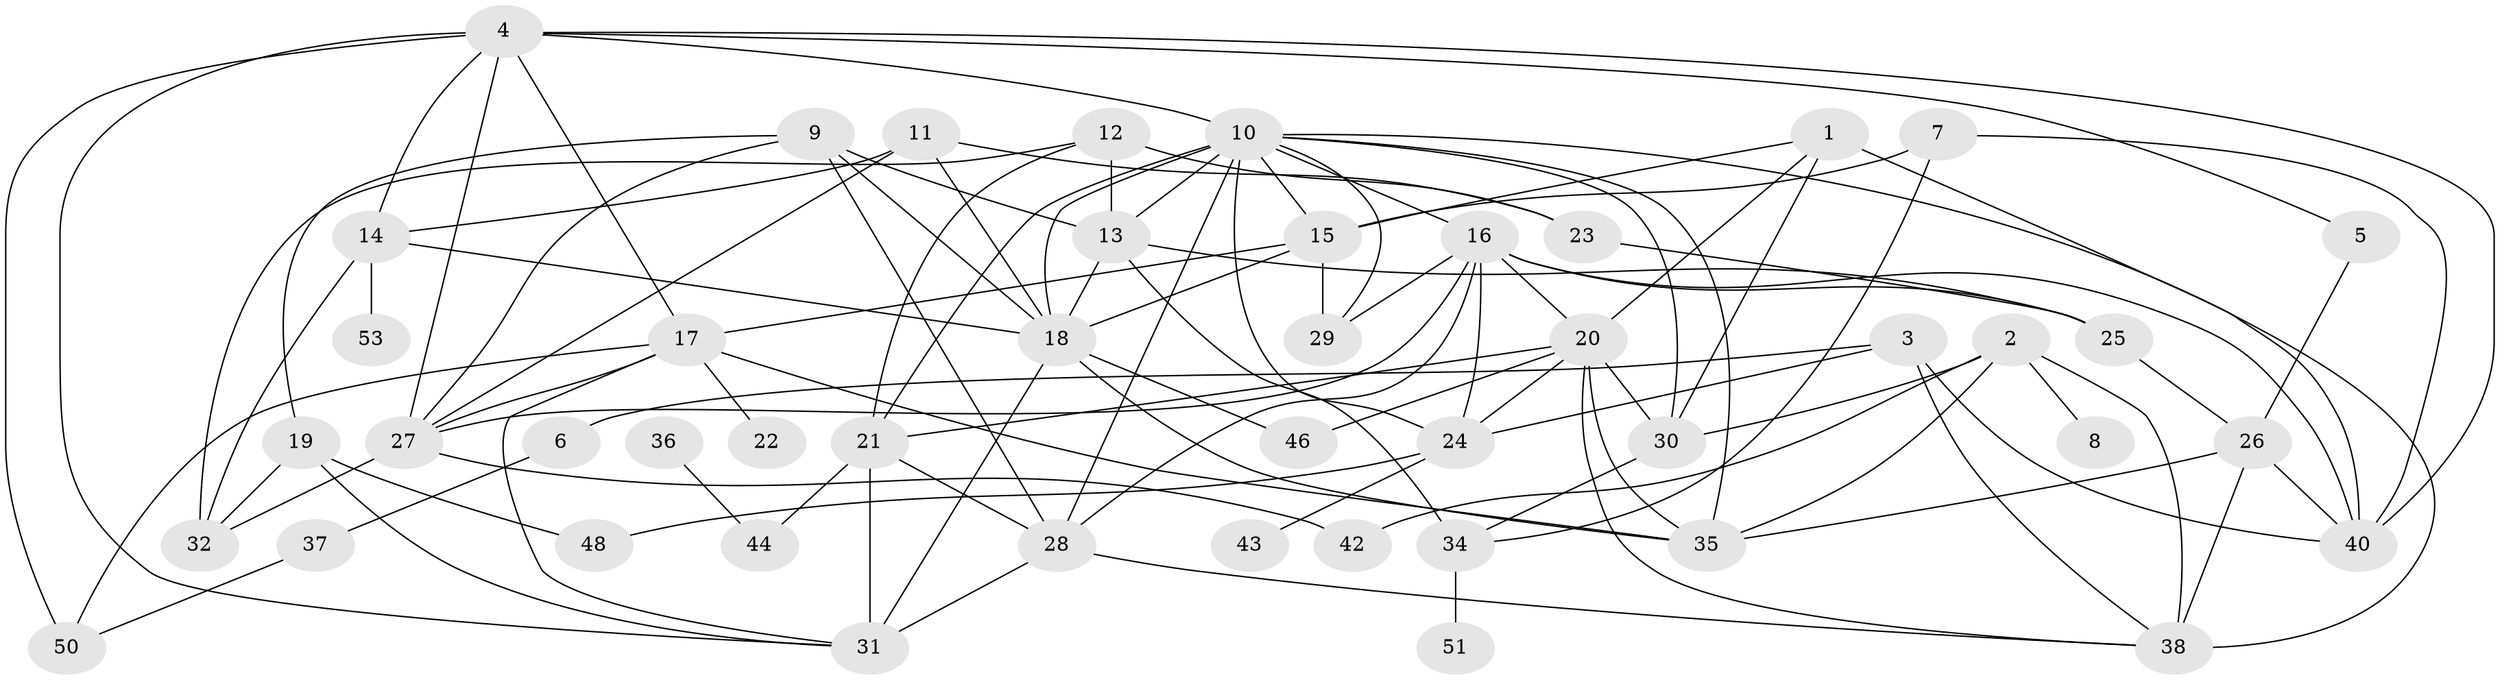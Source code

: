 // original degree distribution, {2: 0.26515151515151514, 4: 0.17424242424242425, 3: 0.25757575757575757, 1: 0.09090909090909091, 8: 0.007575757575757576, 5: 0.10606060606060606, 0: 0.05303030303030303, 6: 0.045454545454545456}
// Generated by graph-tools (version 1.1) at 2025/47/03/04/25 22:47:56]
// undirected, 46 vertices, 101 edges
graph export_dot {
  node [color=gray90,style=filled];
  1;
  2;
  3;
  4;
  5;
  6;
  7;
  8;
  9;
  10;
  11;
  12;
  13;
  14;
  15;
  16;
  17;
  18;
  19;
  20;
  21;
  22;
  23;
  24;
  25;
  26;
  27;
  28;
  29;
  30;
  31;
  32;
  34;
  35;
  36;
  37;
  38;
  40;
  42;
  43;
  44;
  46;
  48;
  50;
  51;
  53;
  1 -- 15 [weight=1.0];
  1 -- 20 [weight=2.0];
  1 -- 30 [weight=1.0];
  1 -- 40 [weight=1.0];
  2 -- 8 [weight=1.0];
  2 -- 30 [weight=1.0];
  2 -- 35 [weight=2.0];
  2 -- 38 [weight=2.0];
  2 -- 42 [weight=1.0];
  3 -- 6 [weight=1.0];
  3 -- 24 [weight=1.0];
  3 -- 38 [weight=1.0];
  3 -- 40 [weight=1.0];
  4 -- 5 [weight=1.0];
  4 -- 10 [weight=1.0];
  4 -- 14 [weight=1.0];
  4 -- 17 [weight=1.0];
  4 -- 27 [weight=1.0];
  4 -- 31 [weight=1.0];
  4 -- 40 [weight=1.0];
  4 -- 50 [weight=1.0];
  5 -- 26 [weight=1.0];
  6 -- 37 [weight=1.0];
  7 -- 15 [weight=1.0];
  7 -- 34 [weight=1.0];
  7 -- 40 [weight=1.0];
  9 -- 13 [weight=1.0];
  9 -- 18 [weight=1.0];
  9 -- 19 [weight=1.0];
  9 -- 27 [weight=1.0];
  9 -- 28 [weight=1.0];
  10 -- 13 [weight=1.0];
  10 -- 15 [weight=1.0];
  10 -- 16 [weight=1.0];
  10 -- 18 [weight=1.0];
  10 -- 21 [weight=1.0];
  10 -- 24 [weight=2.0];
  10 -- 28 [weight=2.0];
  10 -- 29 [weight=1.0];
  10 -- 30 [weight=1.0];
  10 -- 35 [weight=1.0];
  10 -- 38 [weight=2.0];
  11 -- 14 [weight=1.0];
  11 -- 18 [weight=1.0];
  11 -- 23 [weight=1.0];
  11 -- 27 [weight=1.0];
  12 -- 13 [weight=2.0];
  12 -- 21 [weight=1.0];
  12 -- 23 [weight=1.0];
  12 -- 32 [weight=1.0];
  13 -- 18 [weight=2.0];
  13 -- 25 [weight=1.0];
  13 -- 34 [weight=2.0];
  14 -- 18 [weight=1.0];
  14 -- 32 [weight=2.0];
  14 -- 53 [weight=1.0];
  15 -- 17 [weight=1.0];
  15 -- 18 [weight=1.0];
  15 -- 29 [weight=1.0];
  16 -- 20 [weight=1.0];
  16 -- 24 [weight=1.0];
  16 -- 25 [weight=1.0];
  16 -- 27 [weight=1.0];
  16 -- 28 [weight=1.0];
  16 -- 29 [weight=1.0];
  16 -- 40 [weight=1.0];
  17 -- 22 [weight=2.0];
  17 -- 27 [weight=1.0];
  17 -- 31 [weight=1.0];
  17 -- 35 [weight=1.0];
  17 -- 50 [weight=1.0];
  18 -- 31 [weight=2.0];
  18 -- 35 [weight=2.0];
  18 -- 46 [weight=1.0];
  19 -- 31 [weight=1.0];
  19 -- 32 [weight=1.0];
  19 -- 48 [weight=1.0];
  20 -- 21 [weight=2.0];
  20 -- 24 [weight=1.0];
  20 -- 30 [weight=1.0];
  20 -- 35 [weight=1.0];
  20 -- 38 [weight=1.0];
  20 -- 46 [weight=1.0];
  21 -- 28 [weight=1.0];
  21 -- 31 [weight=1.0];
  21 -- 44 [weight=1.0];
  23 -- 25 [weight=1.0];
  24 -- 43 [weight=1.0];
  24 -- 48 [weight=1.0];
  25 -- 26 [weight=2.0];
  26 -- 35 [weight=1.0];
  26 -- 38 [weight=1.0];
  26 -- 40 [weight=1.0];
  27 -- 32 [weight=1.0];
  27 -- 42 [weight=1.0];
  28 -- 31 [weight=1.0];
  28 -- 38 [weight=1.0];
  30 -- 34 [weight=1.0];
  34 -- 51 [weight=1.0];
  36 -- 44 [weight=1.0];
  37 -- 50 [weight=1.0];
}
